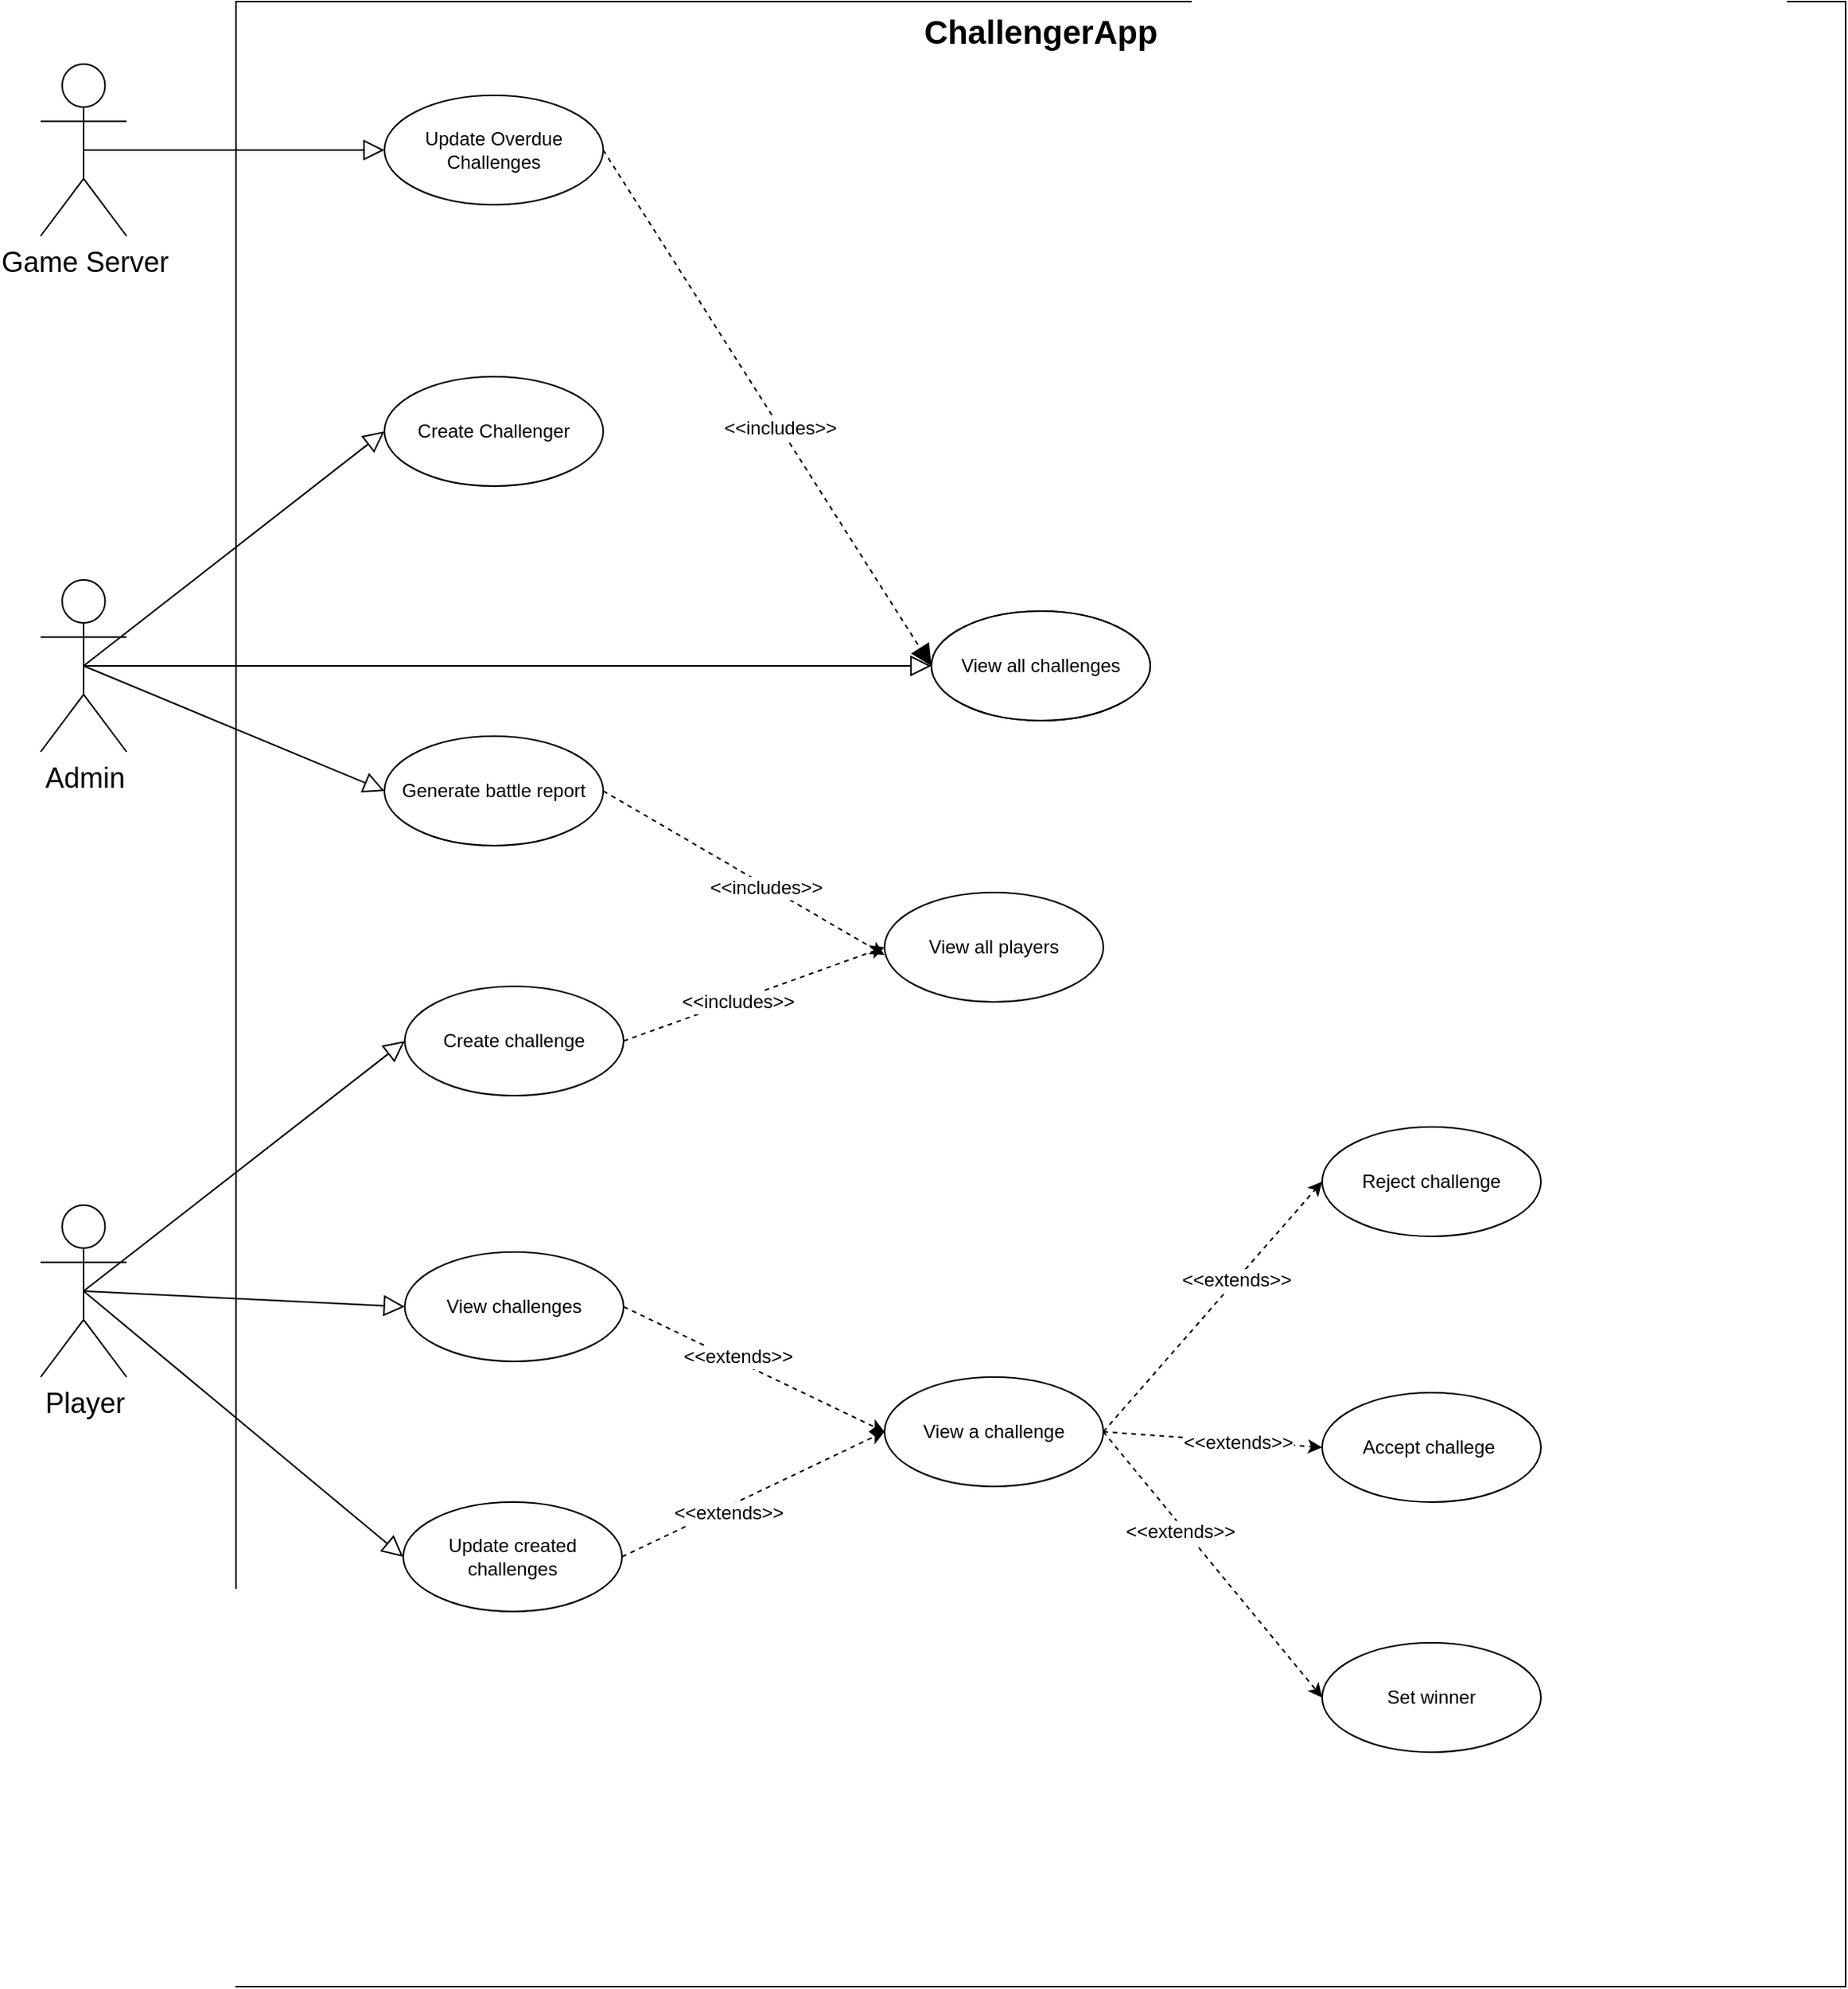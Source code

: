 <mxfile version="24.0.7" type="google" pages="3">
  <diagram id="lL17tLcCez5W99Y2AxBl" name="Page-1">
    <mxGraphModel dx="1434" dy="1915" grid="1" gridSize="10" guides="1" tooltips="1" connect="1" arrows="1" fold="1" page="1" pageScale="1" pageWidth="827" pageHeight="1169" math="0" shadow="0">
      <root>
        <mxCell id="0" />
        <mxCell id="1" parent="0" />
        <mxCell id="8JW36AwsU5meRq8_Z_yM-9" value="&lt;font style=&quot;font-size: 21px&quot;&gt;ChallengerApp&lt;br&gt;&lt;br&gt;&lt;/font&gt;" style="shape=rect;html=1;verticalAlign=top;fontStyle=1;whiteSpace=wrap;align=center;" parent="1" vertex="1">
          <mxGeometry x="235" y="-200" width="1030" height="1270" as="geometry" />
        </mxCell>
        <mxCell id="8JW36AwsU5meRq8_Z_yM-17" style="rounded=0;orthogonalLoop=1;jettySize=auto;html=1;exitX=0.5;exitY=0.5;exitDx=0;exitDy=0;exitPerimeter=0;entryX=0;entryY=0.5;entryDx=0;entryDy=0;endArrow=block;endFill=0;endSize=11;" parent="1" source="8JW36AwsU5meRq8_Z_yM-1" target="8JW36AwsU5meRq8_Z_yM-10" edge="1">
          <mxGeometry relative="1" as="geometry" />
        </mxCell>
        <mxCell id="8JW36AwsU5meRq8_Z_yM-18" style="rounded=0;orthogonalLoop=1;jettySize=auto;html=1;exitX=0.5;exitY=0.5;exitDx=0;exitDy=0;exitPerimeter=0;entryX=0;entryY=0.5;entryDx=0;entryDy=0;endArrow=block;endFill=0;endSize=11;" parent="1" source="8JW36AwsU5meRq8_Z_yM-1" target="8JW36AwsU5meRq8_Z_yM-11" edge="1">
          <mxGeometry relative="1" as="geometry" />
        </mxCell>
        <mxCell id="8JW36AwsU5meRq8_Z_yM-19" style="rounded=0;orthogonalLoop=1;jettySize=auto;html=1;exitX=0.5;exitY=0.5;exitDx=0;exitDy=0;exitPerimeter=0;entryX=0;entryY=0.5;entryDx=0;entryDy=0;endArrow=block;endFill=0;endSize=11;" parent="1" source="8JW36AwsU5meRq8_Z_yM-1" target="8JW36AwsU5meRq8_Z_yM-12" edge="1">
          <mxGeometry relative="1" as="geometry" />
        </mxCell>
        <mxCell id="8JW36AwsU5meRq8_Z_yM-1" value="&lt;font style=&quot;font-size: 18px&quot;&gt;Admin&lt;/font&gt;" style="shape=umlActor;verticalLabelPosition=bottom;labelBackgroundColor=#ffffff;verticalAlign=top;html=1;outlineConnect=0;" parent="1" vertex="1">
          <mxGeometry x="110" y="170" width="55" height="110" as="geometry" />
        </mxCell>
        <mxCell id="8JW36AwsU5meRq8_Z_yM-33" style="rounded=0;orthogonalLoop=1;jettySize=auto;html=1;exitX=0.5;exitY=0.5;exitDx=0;exitDy=0;exitPerimeter=0;entryX=0;entryY=0.5;entryDx=0;entryDy=0;endArrow=block;endFill=0;endSize=11;" parent="1" source="8JW36AwsU5meRq8_Z_yM-7" target="8JW36AwsU5meRq8_Z_yM-13" edge="1">
          <mxGeometry relative="1" as="geometry" />
        </mxCell>
        <mxCell id="8JW36AwsU5meRq8_Z_yM-36" style="rounded=0;orthogonalLoop=1;jettySize=auto;html=1;exitX=0.5;exitY=0.5;exitDx=0;exitDy=0;exitPerimeter=0;entryX=0;entryY=0.5;entryDx=0;entryDy=0;endArrow=block;endFill=0;endSize=11;" parent="1" source="8JW36AwsU5meRq8_Z_yM-7" target="8JW36AwsU5meRq8_Z_yM-34" edge="1">
          <mxGeometry relative="1" as="geometry" />
        </mxCell>
        <mxCell id="8JW36AwsU5meRq8_Z_yM-44" style="rounded=0;orthogonalLoop=1;jettySize=auto;html=1;exitX=0.5;exitY=0.5;exitDx=0;exitDy=0;exitPerimeter=0;entryX=0;entryY=0.5;entryDx=0;entryDy=0;endArrow=block;endFill=0;endSize=11;" parent="1" source="8JW36AwsU5meRq8_Z_yM-7" target="8JW36AwsU5meRq8_Z_yM-43" edge="1">
          <mxGeometry relative="1" as="geometry" />
        </mxCell>
        <mxCell id="8JW36AwsU5meRq8_Z_yM-7" value="&lt;span style=&quot;font-size: 18px&quot;&gt;Player&lt;/span&gt;" style="shape=umlActor;verticalLabelPosition=bottom;labelBackgroundColor=#ffffff;verticalAlign=top;html=1;outlineConnect=0;" parent="1" vertex="1">
          <mxGeometry x="110" y="570" width="55" height="110" as="geometry" />
        </mxCell>
        <mxCell id="8JW36AwsU5meRq8_Z_yM-10" value="Create Challenger" style="ellipse;whiteSpace=wrap;html=1;" parent="1" vertex="1">
          <mxGeometry x="330" y="40" width="140" height="70" as="geometry" />
        </mxCell>
        <mxCell id="8JW36AwsU5meRq8_Z_yM-47" style="rounded=0;orthogonalLoop=1;jettySize=auto;html=1;exitX=1;exitY=0.5;exitDx=0;exitDy=0;dashed=1;" parent="1" source="8JW36AwsU5meRq8_Z_yM-11" edge="1">
          <mxGeometry relative="1" as="geometry">
            <mxPoint x="650" y="410" as="targetPoint" />
          </mxGeometry>
        </mxCell>
        <mxCell id="8JW36AwsU5meRq8_Z_yM-51" value="&amp;lt;&amp;lt;includes&amp;gt;&amp;gt;" style="text;html=1;align=center;verticalAlign=middle;resizable=0;points=[];labelBackgroundColor=#ffffff;" parent="8JW36AwsU5meRq8_Z_yM-47" vertex="1" connectable="0">
          <mxGeometry x="0.16" y="-1" relative="1" as="geometry">
            <mxPoint as="offset" />
          </mxGeometry>
        </mxCell>
        <mxCell id="8JW36AwsU5meRq8_Z_yM-11" value="Generate battle report" style="ellipse;whiteSpace=wrap;html=1;" parent="1" vertex="1">
          <mxGeometry x="330" y="270" width="140" height="70" as="geometry" />
        </mxCell>
        <mxCell id="8JW36AwsU5meRq8_Z_yM-12" value="View all challenges" style="ellipse;whiteSpace=wrap;html=1;" parent="1" vertex="1">
          <mxGeometry x="680" y="190" width="140" height="70" as="geometry" />
        </mxCell>
        <mxCell id="8JW36AwsU5meRq8_Z_yM-24" style="rounded=0;orthogonalLoop=1;jettySize=auto;html=1;exitX=1;exitY=0.5;exitDx=0;exitDy=0;entryX=0;entryY=0.5;entryDx=0;entryDy=0;dashed=1;" parent="1" source="8JW36AwsU5meRq8_Z_yM-13" target="8JW36AwsU5meRq8_Z_yM-14" edge="1">
          <mxGeometry relative="1" as="geometry" />
        </mxCell>
        <mxCell id="8JW36AwsU5meRq8_Z_yM-53" value="&amp;lt;&amp;lt;extends&amp;gt;&amp;gt;" style="text;html=1;align=center;verticalAlign=middle;resizable=0;points=[];labelBackgroundColor=#ffffff;" parent="8JW36AwsU5meRq8_Z_yM-24" vertex="1" connectable="0">
          <mxGeometry x="-0.145" y="3" relative="1" as="geometry">
            <mxPoint as="offset" />
          </mxGeometry>
        </mxCell>
        <mxCell id="8JW36AwsU5meRq8_Z_yM-13" value="View challenges" style="ellipse;whiteSpace=wrap;html=1;" parent="1" vertex="1">
          <mxGeometry x="343" y="600" width="140" height="70" as="geometry" />
        </mxCell>
        <mxCell id="8JW36AwsU5meRq8_Z_yM-26" style="rounded=0;orthogonalLoop=1;jettySize=auto;html=1;exitX=1;exitY=0.5;exitDx=0;exitDy=0;entryX=0;entryY=0.5;entryDx=0;entryDy=0;dashed=1;" parent="1" source="8JW36AwsU5meRq8_Z_yM-14" target="8JW36AwsU5meRq8_Z_yM-16" edge="1">
          <mxGeometry relative="1" as="geometry" />
        </mxCell>
        <mxCell id="8JW36AwsU5meRq8_Z_yM-55" value="&amp;lt;&amp;lt;extends&amp;gt;&amp;gt;" style="text;html=1;align=center;verticalAlign=middle;resizable=0;points=[];labelBackgroundColor=#ffffff;" parent="8JW36AwsU5meRq8_Z_yM-26" vertex="1" connectable="0">
          <mxGeometry x="0.214" relative="1" as="geometry">
            <mxPoint as="offset" />
          </mxGeometry>
        </mxCell>
        <mxCell id="8JW36AwsU5meRq8_Z_yM-27" style="rounded=0;orthogonalLoop=1;jettySize=auto;html=1;exitX=1;exitY=0.5;exitDx=0;exitDy=0;entryX=0;entryY=0.5;entryDx=0;entryDy=0;dashed=1;" parent="1" source="8JW36AwsU5meRq8_Z_yM-14" target="8JW36AwsU5meRq8_Z_yM-15" edge="1">
          <mxGeometry relative="1" as="geometry" />
        </mxCell>
        <mxCell id="8JW36AwsU5meRq8_Z_yM-56" value="&amp;lt;&amp;lt;extends&amp;gt;&amp;gt;" style="text;html=1;align=center;verticalAlign=middle;resizable=0;points=[];labelBackgroundColor=#ffffff;" parent="8JW36AwsU5meRq8_Z_yM-27" vertex="1" connectable="0">
          <mxGeometry x="0.235" y="-1" relative="1" as="geometry">
            <mxPoint as="offset" />
          </mxGeometry>
        </mxCell>
        <mxCell id="8JW36AwsU5meRq8_Z_yM-38" style="rounded=0;orthogonalLoop=1;jettySize=auto;html=1;exitX=1;exitY=0.5;exitDx=0;exitDy=0;entryX=0;entryY=0.5;entryDx=0;entryDy=0;dashed=1;" parent="1" source="8JW36AwsU5meRq8_Z_yM-14" target="8JW36AwsU5meRq8_Z_yM-37" edge="1">
          <mxGeometry relative="1" as="geometry" />
        </mxCell>
        <mxCell id="8JW36AwsU5meRq8_Z_yM-57" value="&amp;lt;&amp;lt;extends&amp;gt;&amp;gt;" style="text;html=1;align=center;verticalAlign=middle;resizable=0;points=[];labelBackgroundColor=#ffffff;" parent="8JW36AwsU5meRq8_Z_yM-38" vertex="1" connectable="0">
          <mxGeometry x="-0.267" y="-3" relative="1" as="geometry">
            <mxPoint as="offset" />
          </mxGeometry>
        </mxCell>
        <mxCell id="8JW36AwsU5meRq8_Z_yM-14" value="View a challenge" style="ellipse;whiteSpace=wrap;html=1;" parent="1" vertex="1">
          <mxGeometry x="650" y="680" width="140" height="70" as="geometry" />
        </mxCell>
        <mxCell id="8JW36AwsU5meRq8_Z_yM-15" value="Accept challege&amp;nbsp;" style="ellipse;whiteSpace=wrap;html=1;" parent="1" vertex="1">
          <mxGeometry x="930" y="690" width="140" height="70" as="geometry" />
        </mxCell>
        <mxCell id="8JW36AwsU5meRq8_Z_yM-16" value="Reject challenge" style="ellipse;whiteSpace=wrap;html=1;" parent="1" vertex="1">
          <mxGeometry x="930" y="520" width="140" height="70" as="geometry" />
        </mxCell>
        <mxCell id="8JW36AwsU5meRq8_Z_yM-35" style="rounded=0;orthogonalLoop=1;jettySize=auto;html=1;entryX=0;entryY=0.5;entryDx=0;entryDy=0;exitX=1;exitY=0.5;exitDx=0;exitDy=0;dashed=1;" parent="1" source="8JW36AwsU5meRq8_Z_yM-34" target="8JW36AwsU5meRq8_Z_yM-14" edge="1">
          <mxGeometry relative="1" as="geometry" />
        </mxCell>
        <mxCell id="8JW36AwsU5meRq8_Z_yM-54" value="&amp;lt;&amp;lt;extends&amp;gt;&amp;gt;" style="text;html=1;align=center;verticalAlign=middle;resizable=0;points=[];labelBackgroundColor=#ffffff;" parent="8JW36AwsU5meRq8_Z_yM-35" vertex="1" connectable="0">
          <mxGeometry x="-0.213" y="-4" relative="1" as="geometry">
            <mxPoint as="offset" />
          </mxGeometry>
        </mxCell>
        <mxCell id="8JW36AwsU5meRq8_Z_yM-34" value="Update created challenges" style="ellipse;whiteSpace=wrap;html=1;" parent="1" vertex="1">
          <mxGeometry x="342" y="760" width="140" height="70" as="geometry" />
        </mxCell>
        <mxCell id="8JW36AwsU5meRq8_Z_yM-37" value="Set winner" style="ellipse;whiteSpace=wrap;html=1;" parent="1" vertex="1">
          <mxGeometry x="930" y="850" width="140" height="70" as="geometry" />
        </mxCell>
        <mxCell id="8JW36AwsU5meRq8_Z_yM-42" style="edgeStyle=orthogonalEdgeStyle;rounded=0;orthogonalLoop=1;jettySize=auto;html=1;exitX=1;exitY=0.5;exitDx=0;exitDy=0;entryX=0;entryY=0.5;entryDx=0;entryDy=0;" parent="1" edge="1">
          <mxGeometry relative="1" as="geometry">
            <mxPoint x="600" y="825" as="targetPoint" />
          </mxGeometry>
        </mxCell>
        <mxCell id="8JW36AwsU5meRq8_Z_yM-46" style="rounded=0;orthogonalLoop=1;jettySize=auto;html=1;exitX=1;exitY=0.5;exitDx=0;exitDy=0;entryX=0;entryY=0.5;entryDx=0;entryDy=0;dashed=1;" parent="1" source="8JW36AwsU5meRq8_Z_yM-43" target="8JW36AwsU5meRq8_Z_yM-45" edge="1">
          <mxGeometry relative="1" as="geometry" />
        </mxCell>
        <mxCell id="8JW36AwsU5meRq8_Z_yM-52" value="&amp;lt;&amp;lt;includes&amp;gt;&amp;gt;" style="text;html=1;align=center;verticalAlign=middle;resizable=0;points=[];labelBackgroundColor=#ffffff;" parent="8JW36AwsU5meRq8_Z_yM-46" vertex="1" connectable="0">
          <mxGeometry x="-0.136" y="-1" relative="1" as="geometry">
            <mxPoint as="offset" />
          </mxGeometry>
        </mxCell>
        <mxCell id="8JW36AwsU5meRq8_Z_yM-43" value="Create challenge" style="ellipse;whiteSpace=wrap;html=1;" parent="1" vertex="1">
          <mxGeometry x="343" y="430" width="140" height="70" as="geometry" />
        </mxCell>
        <mxCell id="8JW36AwsU5meRq8_Z_yM-45" value="View all players" style="ellipse;whiteSpace=wrap;html=1;" parent="1" vertex="1">
          <mxGeometry x="650" y="370" width="140" height="70" as="geometry" />
        </mxCell>
        <mxCell id="8JW36AwsU5meRq8_Z_yM-48" value="View all challenges" style="ellipse;whiteSpace=wrap;html=1;" parent="1" vertex="1">
          <mxGeometry x="680" y="190" width="140" height="70" as="geometry" />
        </mxCell>
        <mxCell id="8JW36AwsU5meRq8_Z_yM-60" style="edgeStyle=none;rounded=0;orthogonalLoop=1;jettySize=auto;html=1;exitX=0.5;exitY=0.5;exitDx=0;exitDy=0;exitPerimeter=0;endArrow=block;endFill=0;endSize=11;" parent="1" edge="1">
          <mxGeometry relative="1" as="geometry">
            <mxPoint x="137.5" y="1095" as="sourcePoint" />
          </mxGeometry>
        </mxCell>
        <mxCell id="8JW36AwsU5meRq8_Z_yM-63" style="edgeStyle=none;rounded=0;orthogonalLoop=1;jettySize=auto;html=1;exitX=0.5;exitY=0.5;exitDx=0;exitDy=0;exitPerimeter=0;entryX=0;entryY=0.5;entryDx=0;entryDy=0;endArrow=block;endFill=0;endSize=11;" parent="1" source="8JW36AwsU5meRq8_Z_yM-61" target="8JW36AwsU5meRq8_Z_yM-62" edge="1">
          <mxGeometry relative="1" as="geometry" />
        </mxCell>
        <mxCell id="8JW36AwsU5meRq8_Z_yM-61" value="&lt;span style=&quot;font-size: 18px&quot;&gt;Game Server&lt;/span&gt;" style="shape=umlActor;verticalLabelPosition=bottom;labelBackgroundColor=#ffffff;verticalAlign=top;html=1;outlineConnect=0;" parent="1" vertex="1">
          <mxGeometry x="110" y="-160.0" width="55" height="110" as="geometry" />
        </mxCell>
        <mxCell id="8JW36AwsU5meRq8_Z_yM-64" style="edgeStyle=none;rounded=0;orthogonalLoop=1;jettySize=auto;html=1;exitX=1;exitY=0.5;exitDx=0;exitDy=0;entryX=0;entryY=0.5;entryDx=0;entryDy=0;endArrow=block;endFill=1;endSize=11;dashed=1;" parent="1" source="8JW36AwsU5meRq8_Z_yM-62" target="8JW36AwsU5meRq8_Z_yM-48" edge="1">
          <mxGeometry relative="1" as="geometry" />
        </mxCell>
        <mxCell id="8JW36AwsU5meRq8_Z_yM-65" value="&amp;lt;&amp;lt;includes&amp;gt;&amp;gt;" style="text;html=1;align=center;verticalAlign=middle;resizable=0;points=[];labelBackgroundColor=#ffffff;" parent="8JW36AwsU5meRq8_Z_yM-64" vertex="1" connectable="0">
          <mxGeometry x="0.08" relative="1" as="geometry">
            <mxPoint x="-1" as="offset" />
          </mxGeometry>
        </mxCell>
        <mxCell id="8JW36AwsU5meRq8_Z_yM-62" value="Update Overdue Challenges" style="ellipse;whiteSpace=wrap;html=1;" parent="1" vertex="1">
          <mxGeometry x="330" y="-140.0" width="140" height="70" as="geometry" />
        </mxCell>
      </root>
    </mxGraphModel>
  </diagram>
  <diagram id="qOMEZ6eTogU1Th_ojwtM" name="Page-2">
    <mxGraphModel dx="1434" dy="746" grid="1" gridSize="10" guides="1" tooltips="1" connect="1" arrows="1" fold="1" page="1" pageScale="1" pageWidth="827" pageHeight="1169" math="0" shadow="0">
      <root>
        <mxCell id="oszdfVDcx1CZLWAl1SMc-0" />
        <mxCell id="oszdfVDcx1CZLWAl1SMc-1" parent="oszdfVDcx1CZLWAl1SMc-0" />
        <mxCell id="L2BUMgS76bshd1yazvaV-0" value="" style="shape=umlLifeline;participant=umlActor;perimeter=lifelinePerimeter;whiteSpace=wrap;html=1;container=1;collapsible=0;recursiveResize=0;verticalAlign=top;spacingTop=36;labelBackgroundColor=#ffffff;outlineConnect=0;" parent="oszdfVDcx1CZLWAl1SMc-1" vertex="1">
          <mxGeometry x="70" y="40" width="40" height="650" as="geometry" />
        </mxCell>
        <mxCell id="Qt8VC4GD_28Ln8ONVfSS-18" value="" style="html=1;points=[];perimeter=orthogonalPerimeter;" parent="L2BUMgS76bshd1yazvaV-0" vertex="1">
          <mxGeometry x="15" y="70" width="10" height="490" as="geometry" />
        </mxCell>
        <mxCell id="L2BUMgS76bshd1yazvaV-1" value="UserModule" style="shape=umlLifeline;perimeter=lifelinePerimeter;whiteSpace=wrap;html=1;container=1;collapsible=0;recursiveResize=0;outlineConnect=0;" parent="oszdfVDcx1CZLWAl1SMc-1" vertex="1">
          <mxGeometry x="240" y="40" width="100" height="650" as="geometry" />
        </mxCell>
        <mxCell id="Qt8VC4GD_28Ln8ONVfSS-19" value="" style="html=1;points=[];perimeter=orthogonalPerimeter;" parent="L2BUMgS76bshd1yazvaV-1" vertex="1">
          <mxGeometry x="45" y="70" width="10" height="160" as="geometry" />
        </mxCell>
        <mxCell id="Qt8VC4GD_28Ln8ONVfSS-0" value="ChallengeModule" style="shape=umlLifeline;perimeter=lifelinePerimeter;whiteSpace=wrap;html=1;container=1;collapsible=0;recursiveResize=0;outlineConnect=0;" parent="oszdfVDcx1CZLWAl1SMc-1" vertex="1">
          <mxGeometry x="470" y="40" width="100" height="650" as="geometry" />
        </mxCell>
        <mxCell id="Qt8VC4GD_28Ln8ONVfSS-20" value="" style="html=1;points=[];perimeter=orthogonalPerimeter;" parent="Qt8VC4GD_28Ln8ONVfSS-0" vertex="1">
          <mxGeometry x="45" y="285" width="10" height="275" as="geometry" />
        </mxCell>
        <mxCell id="Qt8VC4GD_28Ln8ONVfSS-1" value="" style="endArrow=block;endFill=1;endSize=6;html=1;" parent="oszdfVDcx1CZLWAl1SMc-1" target="L2BUMgS76bshd1yazvaV-1" edge="1">
          <mxGeometry width="100" relative="1" as="geometry">
            <mxPoint x="90" y="110" as="sourcePoint" />
            <mxPoint x="190" y="110" as="targetPoint" />
          </mxGeometry>
        </mxCell>
        <mxCell id="Qt8VC4GD_28Ln8ONVfSS-4" value="Login" style="text;html=1;align=center;verticalAlign=middle;resizable=0;points=[];autosize=1;" parent="oszdfVDcx1CZLWAl1SMc-1" vertex="1">
          <mxGeometry x="170" y="90" width="40" height="20" as="geometry" />
        </mxCell>
        <mxCell id="Qt8VC4GD_28Ln8ONVfSS-5" value="DataAccess" style="shape=umlLifeline;perimeter=lifelinePerimeter;whiteSpace=wrap;html=1;container=1;collapsible=0;recursiveResize=0;outlineConnect=0;" parent="oszdfVDcx1CZLWAl1SMc-1" vertex="1">
          <mxGeometry x="700" y="40" width="100" height="650" as="geometry" />
        </mxCell>
        <mxCell id="Qt8VC4GD_28Ln8ONVfSS-21" value="" style="html=1;points=[];perimeter=orthogonalPerimeter;" parent="Qt8VC4GD_28Ln8ONVfSS-5" vertex="1">
          <mxGeometry x="45" y="100" width="10" height="280" as="geometry" />
        </mxCell>
        <mxCell id="Qt8VC4GD_28Ln8ONVfSS-6" value="" style="endArrow=block;endFill=1;endSize=6;html=1;" parent="oszdfVDcx1CZLWAl1SMc-1" target="Qt8VC4GD_28Ln8ONVfSS-5" edge="1">
          <mxGeometry width="100" relative="1" as="geometry">
            <mxPoint x="290" y="140" as="sourcePoint" />
            <mxPoint x="489.5" y="140" as="targetPoint" />
          </mxGeometry>
        </mxCell>
        <mxCell id="Qt8VC4GD_28Ln8ONVfSS-7" value="Validate Credentials" style="text;html=1;align=center;verticalAlign=middle;resizable=0;points=[];autosize=1;" parent="oszdfVDcx1CZLWAl1SMc-1" vertex="1">
          <mxGeometry x="370" y="120" width="120" height="20" as="geometry" />
        </mxCell>
        <mxCell id="Qt8VC4GD_28Ln8ONVfSS-8" value="User is valid" style="html=1;verticalAlign=bottom;endArrow=open;dashed=1;endSize=8;" parent="oszdfVDcx1CZLWAl1SMc-1" target="L2BUMgS76bshd1yazvaV-1" edge="1">
          <mxGeometry relative="1" as="geometry">
            <mxPoint x="750" y="210" as="sourcePoint" />
            <mxPoint x="670" y="210" as="targetPoint" />
          </mxGeometry>
        </mxCell>
        <mxCell id="Qt8VC4GD_28Ln8ONVfSS-10" value="Display Dashboard" style="html=1;verticalAlign=bottom;endArrow=block;" parent="oszdfVDcx1CZLWAl1SMc-1" source="L2BUMgS76bshd1yazvaV-1" target="L2BUMgS76bshd1yazvaV-0" edge="1">
          <mxGeometry width="80" relative="1" as="geometry">
            <mxPoint x="200" y="240" as="sourcePoint" />
            <mxPoint x="280" y="240" as="targetPoint" />
            <Array as="points">
              <mxPoint x="190" y="270" />
            </Array>
          </mxGeometry>
        </mxCell>
        <mxCell id="Qt8VC4GD_28Ln8ONVfSS-13" value="View My Challenges" style="html=1;verticalAlign=bottom;endArrow=block;" parent="oszdfVDcx1CZLWAl1SMc-1" target="Qt8VC4GD_28Ln8ONVfSS-0" edge="1">
          <mxGeometry width="80" relative="1" as="geometry">
            <mxPoint x="290" y="320" as="sourcePoint" />
            <mxPoint x="90" y="320" as="targetPoint" />
            <Array as="points">
              <mxPoint x="90" y="320" />
            </Array>
          </mxGeometry>
        </mxCell>
        <mxCell id="Qt8VC4GD_28Ln8ONVfSS-14" value="Get all challenges" style="html=1;verticalAlign=bottom;endArrow=block;" parent="oszdfVDcx1CZLWAl1SMc-1" target="Qt8VC4GD_28Ln8ONVfSS-5" edge="1">
          <mxGeometry width="80" relative="1" as="geometry">
            <mxPoint x="520" y="360" as="sourcePoint" />
            <mxPoint x="600" y="360" as="targetPoint" />
          </mxGeometry>
        </mxCell>
        <mxCell id="Qt8VC4GD_28Ln8ONVfSS-15" value="List of challenges" style="html=1;verticalAlign=bottom;endArrow=open;dashed=1;endSize=8;" parent="oszdfVDcx1CZLWAl1SMc-1" target="Qt8VC4GD_28Ln8ONVfSS-0" edge="1">
          <mxGeometry relative="1" as="geometry">
            <mxPoint x="750" y="420" as="sourcePoint" />
            <mxPoint x="670" y="420" as="targetPoint" />
          </mxGeometry>
        </mxCell>
        <mxCell id="Qt8VC4GD_28Ln8ONVfSS-16" value="Get challenges for current user" style="html=1;verticalAlign=bottom;endArrow=block;" parent="oszdfVDcx1CZLWAl1SMc-1" target="Qt8VC4GD_28Ln8ONVfSS-0" edge="1">
          <mxGeometry width="80" relative="1" as="geometry">
            <mxPoint x="520" y="460.0" as="sourcePoint" />
            <mxPoint x="630" y="560" as="targetPoint" />
            <Array as="points">
              <mxPoint x="630" y="460" />
              <mxPoint x="630" y="550" />
              <mxPoint x="570" y="550" />
            </Array>
          </mxGeometry>
        </mxCell>
        <mxCell id="Qt8VC4GD_28Ln8ONVfSS-17" value="Return challenges" style="html=1;verticalAlign=bottom;endArrow=open;dashed=1;endSize=8;" parent="oszdfVDcx1CZLWAl1SMc-1" target="L2BUMgS76bshd1yazvaV-0" edge="1">
          <mxGeometry relative="1" as="geometry">
            <mxPoint x="520.5" y="600" as="sourcePoint" />
            <mxPoint x="290" y="600" as="targetPoint" />
          </mxGeometry>
        </mxCell>
      </root>
    </mxGraphModel>
  </diagram>
  <diagram id="w_zrMmSF8jwNMrvaw2-Y" name="Page-3">
    <mxGraphModel dx="2022" dy="622" grid="1" gridSize="10" guides="1" tooltips="1" connect="1" arrows="1" fold="1" page="1" pageScale="1" pageWidth="827" pageHeight="1169" math="0" shadow="0">
      <root>
        <mxCell id="XpS0LBoTRCWKRyQspaJa-0" />
        <mxCell id="XpS0LBoTRCWKRyQspaJa-1" parent="XpS0LBoTRCWKRyQspaJa-0" />
        <mxCell id="XpS0LBoTRCWKRyQspaJa-2" value="UserModel" style="swimlane;fontStyle=1;align=center;verticalAlign=top;childLayout=stackLayout;horizontal=1;startSize=26;horizontalStack=0;resizeParent=1;resizeParentMax=0;resizeLast=0;collapsible=1;marginBottom=0;" parent="XpS0LBoTRCWKRyQspaJa-1" vertex="1">
          <mxGeometry x="-490" y="826" width="290" height="86" as="geometry" />
        </mxCell>
        <mxCell id="XpS0LBoTRCWKRyQspaJa-3" value="+ username: string" style="text;strokeColor=none;fillColor=none;align=left;verticalAlign=top;spacingLeft=4;spacingRight=4;overflow=hidden;rotatable=0;points=[[0,0.5],[1,0.5]];portConstraint=eastwest;" parent="XpS0LBoTRCWKRyQspaJa-2" vertex="1">
          <mxGeometry y="26" width="290" height="26" as="geometry" />
        </mxCell>
        <mxCell id="XpS0LBoTRCWKRyQspaJa-6" value="+ password: string" style="text;strokeColor=none;fillColor=none;align=left;verticalAlign=top;spacingLeft=4;spacingRight=4;overflow=hidden;rotatable=0;points=[[0,0.5],[1,0.5]];portConstraint=eastwest;" parent="XpS0LBoTRCWKRyQspaJa-2" vertex="1">
          <mxGeometry y="52" width="290" height="26" as="geometry" />
        </mxCell>
        <mxCell id="XpS0LBoTRCWKRyQspaJa-4" value="" style="line;strokeWidth=1;fillColor=none;align=left;verticalAlign=middle;spacingTop=-1;spacingLeft=3;spacingRight=3;rotatable=0;labelPosition=right;points=[];portConstraint=eastwest;" parent="XpS0LBoTRCWKRyQspaJa-2" vertex="1">
          <mxGeometry y="78" width="290" height="8" as="geometry" />
        </mxCell>
        <mxCell id="XpS0LBoTRCWKRyQspaJa-7" value="UserService" style="swimlane;fontStyle=1;align=center;verticalAlign=top;childLayout=stackLayout;horizontal=1;startSize=26;horizontalStack=0;resizeParent=1;resizeParentMax=0;resizeLast=0;collapsible=1;marginBottom=0;" parent="XpS0LBoTRCWKRyQspaJa-1" vertex="1">
          <mxGeometry x="-40" y="620" width="290" height="86" as="geometry" />
        </mxCell>
        <mxCell id="XpS0LBoTRCWKRyQspaJa-12" value="+ data_access: DataAccess" style="text;strokeColor=none;fillColor=none;align=left;verticalAlign=top;spacingLeft=4;spacingRight=4;overflow=hidden;rotatable=0;points=[[0,0.5],[1,0.5]];portConstraint=eastwest;" parent="XpS0LBoTRCWKRyQspaJa-7" vertex="1">
          <mxGeometry y="26" width="290" height="26" as="geometry" />
        </mxCell>
        <mxCell id="XpS0LBoTRCWKRyQspaJa-10" value="" style="line;strokeWidth=1;fillColor=none;align=left;verticalAlign=middle;spacingTop=-1;spacingLeft=3;spacingRight=3;rotatable=0;labelPosition=right;points=[];portConstraint=eastwest;" parent="XpS0LBoTRCWKRyQspaJa-7" vertex="1">
          <mxGeometry y="52" width="290" height="8" as="geometry" />
        </mxCell>
        <mxCell id="XpS0LBoTRCWKRyQspaJa-11" value="+ login(user: UserModel): boolean" style="text;strokeColor=none;fillColor=none;align=left;verticalAlign=top;spacingLeft=4;spacingRight=4;overflow=hidden;rotatable=0;points=[[0,0.5],[1,0.5]];portConstraint=eastwest;" parent="XpS0LBoTRCWKRyQspaJa-7" vertex="1">
          <mxGeometry y="60" width="290" height="26" as="geometry" />
        </mxCell>
        <mxCell id="XpS0LBoTRCWKRyQspaJa-13" value="UserController" style="swimlane;fontStyle=1;align=center;verticalAlign=top;childLayout=stackLayout;horizontal=1;startSize=26;horizontalStack=0;resizeParent=1;resizeParentMax=0;resizeLast=0;collapsible=1;marginBottom=0;" parent="XpS0LBoTRCWKRyQspaJa-1" vertex="1">
          <mxGeometry x="-40" y="800" width="290" height="112" as="geometry" />
        </mxCell>
        <mxCell id="XpS0LBoTRCWKRyQspaJa-14" value="+ current_user: UserModel" style="text;strokeColor=none;fillColor=none;align=left;verticalAlign=top;spacingLeft=4;spacingRight=4;overflow=hidden;rotatable=0;points=[[0,0.5],[1,0.5]];portConstraint=eastwest;" parent="XpS0LBoTRCWKRyQspaJa-13" vertex="1">
          <mxGeometry y="26" width="290" height="26" as="geometry" />
        </mxCell>
        <mxCell id="XpS0LBoTRCWKRyQspaJa-16" value="+ user_service: UserService" style="text;strokeColor=none;fillColor=none;align=left;verticalAlign=top;spacingLeft=4;spacingRight=4;overflow=hidden;rotatable=0;points=[[0,0.5],[1,0.5]];portConstraint=eastwest;" parent="XpS0LBoTRCWKRyQspaJa-13" vertex="1">
          <mxGeometry y="52" width="290" height="26" as="geometry" />
        </mxCell>
        <mxCell id="XpS0LBoTRCWKRyQspaJa-17" value="" style="line;strokeWidth=1;fillColor=none;align=left;verticalAlign=middle;spacingTop=-1;spacingLeft=3;spacingRight=3;rotatable=0;labelPosition=right;points=[];portConstraint=eastwest;" parent="XpS0LBoTRCWKRyQspaJa-13" vertex="1">
          <mxGeometry y="78" width="290" height="8" as="geometry" />
        </mxCell>
        <mxCell id="XpS0LBoTRCWKRyQspaJa-18" value="+ login(user: UserModel): boolean" style="text;strokeColor=none;fillColor=none;align=left;verticalAlign=top;spacingLeft=4;spacingRight=4;overflow=hidden;rotatable=0;points=[[0,0.5],[1,0.5]];portConstraint=eastwest;" parent="XpS0LBoTRCWKRyQspaJa-13" vertex="1">
          <mxGeometry y="86" width="290" height="26" as="geometry" />
        </mxCell>
        <mxCell id="XpS0LBoTRCWKRyQspaJa-19" value="UserView" style="swimlane;fontStyle=1;align=center;verticalAlign=top;childLayout=stackLayout;horizontal=1;startSize=26;horizontalStack=0;resizeParent=1;resizeParentMax=0;resizeLast=0;collapsible=1;marginBottom=0;" parent="XpS0LBoTRCWKRyQspaJa-1" vertex="1">
          <mxGeometry x="-40" y="1000" width="290" height="112" as="geometry" />
        </mxCell>
        <mxCell id="XpS0LBoTRCWKRyQspaJa-20" value="+ user_controller: UserController" style="text;strokeColor=none;fillColor=none;align=left;verticalAlign=top;spacingLeft=4;spacingRight=4;overflow=hidden;rotatable=0;points=[[0,0.5],[1,0.5]];portConstraint=eastwest;" parent="XpS0LBoTRCWKRyQspaJa-19" vertex="1">
          <mxGeometry y="26" width="290" height="26" as="geometry" />
        </mxCell>
        <mxCell id="XpS0LBoTRCWKRyQspaJa-22" value="" style="line;strokeWidth=1;fillColor=none;align=left;verticalAlign=middle;spacingTop=-1;spacingLeft=3;spacingRight=3;rotatable=0;labelPosition=right;points=[];portConstraint=eastwest;" parent="XpS0LBoTRCWKRyQspaJa-19" vertex="1">
          <mxGeometry y="52" width="290" height="8" as="geometry" />
        </mxCell>
        <mxCell id="XpS0LBoTRCWKRyQspaJa-50" value="- create_user(user: UserModel): None" style="text;strokeColor=none;fillColor=none;align=left;verticalAlign=top;spacingLeft=4;spacingRight=4;overflow=hidden;rotatable=0;points=[[0,0.5],[1,0.5]];portConstraint=eastwest;" parent="XpS0LBoTRCWKRyQspaJa-19" vertex="1">
          <mxGeometry y="60" width="290" height="26" as="geometry" />
        </mxCell>
        <mxCell id="XpS0LBoTRCWKRyQspaJa-23" value="- verify_login(): UserModel" style="text;strokeColor=none;fillColor=none;align=left;verticalAlign=top;spacingLeft=4;spacingRight=4;overflow=hidden;rotatable=0;points=[[0,0.5],[1,0.5]];portConstraint=eastwest;" parent="XpS0LBoTRCWKRyQspaJa-19" vertex="1">
          <mxGeometry y="86" width="290" height="26" as="geometry" />
        </mxCell>
        <mxCell id="XpS0LBoTRCWKRyQspaJa-25" value="ChallengeModel" style="swimlane;fontStyle=1;align=center;verticalAlign=top;childLayout=stackLayout;horizontal=1;startSize=26;horizontalStack=0;resizeParent=1;resizeParentMax=0;resizeLast=0;collapsible=1;marginBottom=0;" parent="XpS0LBoTRCWKRyQspaJa-1" vertex="1">
          <mxGeometry x="1250" y="826" width="290" height="372" as="geometry" />
        </mxCell>
        <mxCell id="XpS0LBoTRCWKRyQspaJa-26" value="+ challenger: string" style="text;strokeColor=none;fillColor=none;align=left;verticalAlign=top;spacingLeft=4;spacingRight=4;overflow=hidden;rotatable=0;points=[[0,0.5],[1,0.5]];portConstraint=eastwest;" parent="XpS0LBoTRCWKRyQspaJa-25" vertex="1">
          <mxGeometry y="26" width="290" height="26" as="geometry" />
        </mxCell>
        <mxCell id="XpS0LBoTRCWKRyQspaJa-27" value="+ name: string" style="text;strokeColor=none;fillColor=none;align=left;verticalAlign=top;spacingLeft=4;spacingRight=4;overflow=hidden;rotatable=0;points=[[0,0.5],[1,0.5]];portConstraint=eastwest;" parent="XpS0LBoTRCWKRyQspaJa-25" vertex="1">
          <mxGeometry y="52" width="290" height="26" as="geometry" />
        </mxCell>
        <mxCell id="XpS0LBoTRCWKRyQspaJa-30" value="+ rules: string" style="text;strokeColor=none;fillColor=none;align=left;verticalAlign=top;spacingLeft=4;spacingRight=4;overflow=hidden;rotatable=0;points=[[0,0.5],[1,0.5]];portConstraint=eastwest;" parent="XpS0LBoTRCWKRyQspaJa-25" vertex="1">
          <mxGeometry y="78" width="290" height="26" as="geometry" />
        </mxCell>
        <mxCell id="XpS0LBoTRCWKRyQspaJa-29" value="+ challenging: string" style="text;strokeColor=none;fillColor=none;align=left;verticalAlign=top;spacingLeft=4;spacingRight=4;overflow=hidden;rotatable=0;points=[[0,0.5],[1,0.5]];portConstraint=eastwest;" parent="XpS0LBoTRCWKRyQspaJa-25" vertex="1">
          <mxGeometry y="104" width="290" height="26" as="geometry" />
        </mxCell>
        <mxCell id="XpS0LBoTRCWKRyQspaJa-33" value="+ created_on: date" style="text;strokeColor=none;fillColor=none;align=left;verticalAlign=top;spacingLeft=4;spacingRight=4;overflow=hidden;rotatable=0;points=[[0,0.5],[1,0.5]];portConstraint=eastwest;" parent="XpS0LBoTRCWKRyQspaJa-25" vertex="1">
          <mxGeometry y="130" width="290" height="26" as="geometry" />
        </mxCell>
        <mxCell id="XpS0LBoTRCWKRyQspaJa-32" value="+ deadline: date" style="text;strokeColor=none;fillColor=none;align=left;verticalAlign=top;spacingLeft=4;spacingRight=4;overflow=hidden;rotatable=0;points=[[0,0.5],[1,0.5]];portConstraint=eastwest;" parent="XpS0LBoTRCWKRyQspaJa-25" vertex="1">
          <mxGeometry y="156" width="290" height="26" as="geometry" />
        </mxCell>
        <mxCell id="XpS0LBoTRCWKRyQspaJa-34" value="+ accepted: boolean" style="text;strokeColor=none;fillColor=none;align=left;verticalAlign=top;spacingLeft=4;spacingRight=4;overflow=hidden;rotatable=0;points=[[0,0.5],[1,0.5]];portConstraint=eastwest;" parent="XpS0LBoTRCWKRyQspaJa-25" vertex="1">
          <mxGeometry y="182" width="290" height="26" as="geometry" />
        </mxCell>
        <mxCell id="XpS0LBoTRCWKRyQspaJa-35" value="+ winner: string" style="text;strokeColor=none;fillColor=none;align=left;verticalAlign=top;spacingLeft=4;spacingRight=4;overflow=hidden;rotatable=0;points=[[0,0.5],[1,0.5]];portConstraint=eastwest;" parent="XpS0LBoTRCWKRyQspaJa-25" vertex="1">
          <mxGeometry y="208" width="290" height="26" as="geometry" />
        </mxCell>
        <mxCell id="XpS0LBoTRCWKRyQspaJa-28" value="" style="line;strokeWidth=1;fillColor=none;align=left;verticalAlign=middle;spacingTop=-1;spacingLeft=3;spacingRight=3;rotatable=0;labelPosition=right;points=[];portConstraint=eastwest;" parent="XpS0LBoTRCWKRyQspaJa-25" vertex="1">
          <mxGeometry y="234" width="290" height="8" as="geometry" />
        </mxCell>
        <mxCell id="XpS0LBoTRCWKRyQspaJa-31" value="+ update_overdue(): None" style="text;strokeColor=none;fillColor=none;align=left;verticalAlign=top;spacingLeft=4;spacingRight=4;overflow=hidden;rotatable=0;points=[[0,0.5],[1,0.5]];portConstraint=eastwest;" parent="XpS0LBoTRCWKRyQspaJa-25" vertex="1">
          <mxGeometry y="242" width="290" height="26" as="geometry" />
        </mxCell>
        <mxCell id="XpS0LBoTRCWKRyQspaJa-36" value="+ is_overdue(): boolean" style="text;strokeColor=none;fillColor=none;align=left;verticalAlign=top;spacingLeft=4;spacingRight=4;overflow=hidden;rotatable=0;points=[[0,0.5],[1,0.5]];portConstraint=eastwest;" parent="XpS0LBoTRCWKRyQspaJa-25" vertex="1">
          <mxGeometry y="268" width="290" height="26" as="geometry" />
        </mxCell>
        <mxCell id="XpS0LBoTRCWKRyQspaJa-37" value="+ accept_challenge(): None" style="text;strokeColor=none;fillColor=none;align=left;verticalAlign=top;spacingLeft=4;spacingRight=4;overflow=hidden;rotatable=0;points=[[0,0.5],[1,0.5]];portConstraint=eastwest;" parent="XpS0LBoTRCWKRyQspaJa-25" vertex="1">
          <mxGeometry y="294" width="290" height="26" as="geometry" />
        </mxCell>
        <mxCell id="XpS0LBoTRCWKRyQspaJa-39" value="+ reject_challenge(): None" style="text;strokeColor=none;fillColor=none;align=left;verticalAlign=top;spacingLeft=4;spacingRight=4;overflow=hidden;rotatable=0;points=[[0,0.5],[1,0.5]];portConstraint=eastwest;" parent="XpS0LBoTRCWKRyQspaJa-25" vertex="1">
          <mxGeometry y="320" width="290" height="26" as="geometry" />
        </mxCell>
        <mxCell id="XpS0LBoTRCWKRyQspaJa-38" value="+ set_winner(winner: string): None" style="text;strokeColor=none;fillColor=none;align=left;verticalAlign=top;spacingLeft=4;spacingRight=4;overflow=hidden;rotatable=0;points=[[0,0.5],[1,0.5]];portConstraint=eastwest;" parent="XpS0LBoTRCWKRyQspaJa-25" vertex="1">
          <mxGeometry y="346" width="290" height="26" as="geometry" />
        </mxCell>
        <mxCell id="XpS0LBoTRCWKRyQspaJa-40" value="ChallengeService" style="swimlane;fontStyle=1;align=center;verticalAlign=top;childLayout=stackLayout;horizontal=1;startSize=26;horizontalStack=0;resizeParent=1;resizeParentMax=0;resizeLast=0;collapsible=1;marginBottom=0;" parent="XpS0LBoTRCWKRyQspaJa-1" vertex="1">
          <mxGeometry x="520" y="620" width="410" height="216" as="geometry" />
        </mxCell>
        <mxCell id="XpS0LBoTRCWKRyQspaJa-41" value="+ challenges: list[ChallengeModel]" style="text;strokeColor=none;fillColor=none;align=left;verticalAlign=top;spacingLeft=4;spacingRight=4;overflow=hidden;rotatable=0;points=[[0,0.5],[1,0.5]];portConstraint=eastwest;" parent="XpS0LBoTRCWKRyQspaJa-40" vertex="1">
          <mxGeometry y="26" width="410" height="26" as="geometry" />
        </mxCell>
        <mxCell id="XpS0LBoTRCWKRyQspaJa-43" value="+ data_access: DataAccess" style="text;strokeColor=none;fillColor=none;align=left;verticalAlign=top;spacingLeft=4;spacingRight=4;overflow=hidden;rotatable=0;points=[[0,0.5],[1,0.5]];portConstraint=eastwest;" parent="XpS0LBoTRCWKRyQspaJa-40" vertex="1">
          <mxGeometry y="52" width="410" height="26" as="geometry" />
        </mxCell>
        <mxCell id="XpS0LBoTRCWKRyQspaJa-44" value="" style="line;strokeWidth=1;fillColor=none;align=left;verticalAlign=middle;spacingTop=-1;spacingLeft=3;spacingRight=3;rotatable=0;labelPosition=right;points=[];portConstraint=eastwest;" parent="XpS0LBoTRCWKRyQspaJa-40" vertex="1">
          <mxGeometry y="78" width="410" height="8" as="geometry" />
        </mxCell>
        <mxCell id="XpS0LBoTRCWKRyQspaJa-45" value="+ get_all_challenges(): List[ChallengeModel]" style="text;strokeColor=none;fillColor=none;align=left;verticalAlign=top;spacingLeft=4;spacingRight=4;overflow=hidden;rotatable=0;points=[[0,0.5],[1,0.5]];portConstraint=eastwest;" parent="XpS0LBoTRCWKRyQspaJa-40" vertex="1">
          <mxGeometry y="86" width="410" height="26" as="geometry" />
        </mxCell>
        <mxCell id="XpS0LBoTRCWKRyQspaJa-51" value="+ generate_challenge_report(): string" style="text;strokeColor=none;fillColor=none;align=left;verticalAlign=top;spacingLeft=4;spacingRight=4;overflow=hidden;rotatable=0;points=[[0,0.5],[1,0.5]];portConstraint=eastwest;" parent="XpS0LBoTRCWKRyQspaJa-40" vertex="1">
          <mxGeometry y="112" width="410" height="26" as="geometry" />
        </mxCell>
        <mxCell id="XpS0LBoTRCWKRyQspaJa-46" value="+ create_challenge(challenge_details: ChallengeModel): None" style="text;strokeColor=none;fillColor=none;align=left;verticalAlign=top;spacingLeft=4;spacingRight=4;overflow=hidden;rotatable=0;points=[[0,0.5],[1,0.5]];portConstraint=eastwest;" parent="XpS0LBoTRCWKRyQspaJa-40" vertex="1">
          <mxGeometry y="138" width="410" height="26" as="geometry" />
        </mxCell>
        <mxCell id="XpS0LBoTRCWKRyQspaJa-48" value="+ view_my_challenges(username: string): List[ChallengeModel]" style="text;strokeColor=none;fillColor=none;align=left;verticalAlign=top;spacingLeft=4;spacingRight=4;overflow=hidden;rotatable=0;points=[[0,0.5],[1,0.5]];portConstraint=eastwest;" parent="XpS0LBoTRCWKRyQspaJa-40" vertex="1">
          <mxGeometry y="164" width="410" height="26" as="geometry" />
        </mxCell>
        <mxCell id="XpS0LBoTRCWKRyQspaJa-47" value="+ view_my_created_challenges(username: string): List[ChallengeModel]" style="text;strokeColor=none;fillColor=none;align=left;verticalAlign=top;spacingLeft=4;spacingRight=4;overflow=hidden;rotatable=0;points=[[0,0.5],[1,0.5]];portConstraint=eastwest;" parent="XpS0LBoTRCWKRyQspaJa-40" vertex="1">
          <mxGeometry y="190" width="410" height="26" as="geometry" />
        </mxCell>
        <mxCell id="XpS0LBoTRCWKRyQspaJa-52" value="ChallengeController" style="swimlane;fontStyle=1;align=center;verticalAlign=top;childLayout=stackLayout;horizontal=1;startSize=26;horizontalStack=0;resizeParent=1;resizeParentMax=0;resizeLast=0;collapsible=1;marginBottom=0;" parent="XpS0LBoTRCWKRyQspaJa-1" vertex="1">
          <mxGeometry x="520" y="900" width="490" height="190" as="geometry" />
        </mxCell>
        <mxCell id="XpS0LBoTRCWKRyQspaJa-54" value="+ challenge_service: ChallengeService" style="text;strokeColor=none;fillColor=none;align=left;verticalAlign=top;spacingLeft=4;spacingRight=4;overflow=hidden;rotatable=0;points=[[0,0.5],[1,0.5]];portConstraint=eastwest;" parent="XpS0LBoTRCWKRyQspaJa-52" vertex="1">
          <mxGeometry y="26" width="490" height="26" as="geometry" />
        </mxCell>
        <mxCell id="XpS0LBoTRCWKRyQspaJa-55" value="" style="line;strokeWidth=1;fillColor=none;align=left;verticalAlign=middle;spacingTop=-1;spacingLeft=3;spacingRight=3;rotatable=0;labelPosition=right;points=[];portConstraint=eastwest;" parent="XpS0LBoTRCWKRyQspaJa-52" vertex="1">
          <mxGeometry y="52" width="490" height="8" as="geometry" />
        </mxCell>
        <mxCell id="XpS0LBoTRCWKRyQspaJa-56" value="+ get_all_challenges(username: string): List[ChallengeModel]" style="text;strokeColor=none;fillColor=none;align=left;verticalAlign=top;spacingLeft=4;spacingRight=4;overflow=hidden;rotatable=0;points=[[0,0.5],[1,0.5]];portConstraint=eastwest;" parent="XpS0LBoTRCWKRyQspaJa-52" vertex="1">
          <mxGeometry y="60" width="490" height="26" as="geometry" />
        </mxCell>
        <mxCell id="XpS0LBoTRCWKRyQspaJa-63" value="+ generate_challenge_report(username: string): string" style="text;strokeColor=none;fillColor=none;align=left;verticalAlign=top;spacingLeft=4;spacingRight=4;overflow=hidden;rotatable=0;points=[[0,0.5],[1,0.5]];portConstraint=eastwest;" parent="XpS0LBoTRCWKRyQspaJa-52" vertex="1">
          <mxGeometry y="86" width="490" height="26" as="geometry" />
        </mxCell>
        <mxCell id="XpS0LBoTRCWKRyQspaJa-64" value="+ create_challenge(challege: ChallengeModel): None" style="text;strokeColor=none;fillColor=none;align=left;verticalAlign=top;spacingLeft=4;spacingRight=4;overflow=hidden;rotatable=0;points=[[0,0.5],[1,0.5]];portConstraint=eastwest;" parent="XpS0LBoTRCWKRyQspaJa-52" vertex="1">
          <mxGeometry y="112" width="490" height="26" as="geometry" />
        </mxCell>
        <mxCell id="XpS0LBoTRCWKRyQspaJa-65" value="+ view_my_challenges(username: string): List[ChallengeModel]" style="text;strokeColor=none;fillColor=none;align=left;verticalAlign=top;spacingLeft=4;spacingRight=4;overflow=hidden;rotatable=0;points=[[0,0.5],[1,0.5]];portConstraint=eastwest;" parent="XpS0LBoTRCWKRyQspaJa-52" vertex="1">
          <mxGeometry y="138" width="490" height="26" as="geometry" />
        </mxCell>
        <mxCell id="XpS0LBoTRCWKRyQspaJa-66" value="+ view_my_created_challenges(username: string): List[ChallengeModel]" style="text;strokeColor=none;fillColor=none;align=left;verticalAlign=top;spacingLeft=4;spacingRight=4;overflow=hidden;rotatable=0;points=[[0,0.5],[1,0.5]];portConstraint=eastwest;" parent="XpS0LBoTRCWKRyQspaJa-52" vertex="1">
          <mxGeometry y="164" width="490" height="26" as="geometry" />
        </mxCell>
        <mxCell id="XpS0LBoTRCWKRyQspaJa-67" value="ChallengeView" style="swimlane;fontStyle=1;align=center;verticalAlign=top;childLayout=stackLayout;horizontal=1;startSize=26;horizontalStack=0;resizeParent=1;resizeParentMax=0;resizeLast=0;collapsible=1;marginBottom=0;" parent="XpS0LBoTRCWKRyQspaJa-1" vertex="1">
          <mxGeometry x="520" y="1140" width="500" height="242" as="geometry" />
        </mxCell>
        <mxCell id="XpS0LBoTRCWKRyQspaJa-72" value="+ current_user: string" style="text;strokeColor=none;fillColor=none;align=left;verticalAlign=top;spacingLeft=4;spacingRight=4;overflow=hidden;rotatable=0;points=[[0,0.5],[1,0.5]];portConstraint=eastwest;" parent="XpS0LBoTRCWKRyQspaJa-67" vertex="1">
          <mxGeometry y="26" width="500" height="26" as="geometry" />
        </mxCell>
        <mxCell id="XpS0LBoTRCWKRyQspaJa-68" value="+ challenge_controller: ChallengeController" style="text;strokeColor=none;fillColor=none;align=left;verticalAlign=top;spacingLeft=4;spacingRight=4;overflow=hidden;rotatable=0;points=[[0,0.5],[1,0.5]];portConstraint=eastwest;" parent="XpS0LBoTRCWKRyQspaJa-67" vertex="1">
          <mxGeometry y="52" width="500" height="26" as="geometry" />
        </mxCell>
        <mxCell id="XpS0LBoTRCWKRyQspaJa-69" value="" style="line;strokeWidth=1;fillColor=none;align=left;verticalAlign=middle;spacingTop=-1;spacingLeft=3;spacingRight=3;rotatable=0;labelPosition=right;points=[];portConstraint=eastwest;" parent="XpS0LBoTRCWKRyQspaJa-67" vertex="1">
          <mxGeometry y="78" width="500" height="8" as="geometry" />
        </mxCell>
        <mxCell id="XpS0LBoTRCWKRyQspaJa-70" value="- display_dashboard(): None" style="text;strokeColor=none;fillColor=none;align=left;verticalAlign=top;spacingLeft=4;spacingRight=4;overflow=hidden;rotatable=0;points=[[0,0.5],[1,0.5]];portConstraint=eastwest;" parent="XpS0LBoTRCWKRyQspaJa-67" vertex="1">
          <mxGeometry y="86" width="500" height="26" as="geometry" />
        </mxCell>
        <mxCell id="XpS0LBoTRCWKRyQspaJa-77" value="- view_my_created_challenges(username: string): None" style="text;strokeColor=none;fillColor=none;align=left;verticalAlign=top;spacingLeft=4;spacingRight=4;overflow=hidden;rotatable=0;points=[[0,0.5],[1,0.5]];portConstraint=eastwest;" parent="XpS0LBoTRCWKRyQspaJa-67" vertex="1">
          <mxGeometry y="112" width="500" height="26" as="geometry" />
        </mxCell>
        <mxCell id="XpS0LBoTRCWKRyQspaJa-76" value="- view_my_challenges(username: string): None" style="text;strokeColor=none;fillColor=none;align=left;verticalAlign=top;spacingLeft=4;spacingRight=4;overflow=hidden;rotatable=0;points=[[0,0.5],[1,0.5]];portConstraint=eastwest;" parent="XpS0LBoTRCWKRyQspaJa-67" vertex="1">
          <mxGeometry y="138" width="500" height="26" as="geometry" />
        </mxCell>
        <mxCell id="XpS0LBoTRCWKRyQspaJa-75" value="- create_challenge(): None" style="text;strokeColor=none;fillColor=none;align=left;verticalAlign=top;spacingLeft=4;spacingRight=4;overflow=hidden;rotatable=0;points=[[0,0.5],[1,0.5]];portConstraint=eastwest;" parent="XpS0LBoTRCWKRyQspaJa-67" vertex="1">
          <mxGeometry y="164" width="500" height="26" as="geometry" />
        </mxCell>
        <mxCell id="XpS0LBoTRCWKRyQspaJa-74" value="- generate_challenge_report(): None" style="text;strokeColor=none;fillColor=none;align=left;verticalAlign=top;spacingLeft=4;spacingRight=4;overflow=hidden;rotatable=0;points=[[0,0.5],[1,0.5]];portConstraint=eastwest;" parent="XpS0LBoTRCWKRyQspaJa-67" vertex="1">
          <mxGeometry y="190" width="500" height="26" as="geometry" />
        </mxCell>
        <mxCell id="XpS0LBoTRCWKRyQspaJa-73" value="- get_all_challenges(): None" style="text;strokeColor=none;fillColor=none;align=left;verticalAlign=top;spacingLeft=4;spacingRight=4;overflow=hidden;rotatable=0;points=[[0,0.5],[1,0.5]];portConstraint=eastwest;" parent="XpS0LBoTRCWKRyQspaJa-67" vertex="1">
          <mxGeometry y="216" width="500" height="26" as="geometry" />
        </mxCell>
        <mxCell id="XpS0LBoTRCWKRyQspaJa-78" value="MainView" style="swimlane;fontStyle=1;align=center;verticalAlign=top;childLayout=stackLayout;horizontal=1;startSize=26;horizontalStack=0;resizeParent=1;resizeParentMax=0;resizeLast=0;collapsible=1;marginBottom=0;" parent="XpS0LBoTRCWKRyQspaJa-1" vertex="1">
          <mxGeometry x="160" y="1530" width="290" height="138" as="geometry" />
        </mxCell>
        <mxCell id="XpS0LBoTRCWKRyQspaJa-79" value="- user_view: UserView" style="text;strokeColor=none;fillColor=none;align=left;verticalAlign=top;spacingLeft=4;spacingRight=4;overflow=hidden;rotatable=0;points=[[0,0.5],[1,0.5]];portConstraint=eastwest;" parent="XpS0LBoTRCWKRyQspaJa-78" vertex="1">
          <mxGeometry y="26" width="290" height="26" as="geometry" />
        </mxCell>
        <mxCell id="XpS0LBoTRCWKRyQspaJa-83" value="+ challenge_view: ChallengeView" style="text;strokeColor=none;fillColor=none;align=left;verticalAlign=top;spacingLeft=4;spacingRight=4;overflow=hidden;rotatable=0;points=[[0,0.5],[1,0.5]];portConstraint=eastwest;" parent="XpS0LBoTRCWKRyQspaJa-78" vertex="1">
          <mxGeometry y="52" width="290" height="26" as="geometry" />
        </mxCell>
        <mxCell id="XpS0LBoTRCWKRyQspaJa-80" value="" style="line;strokeWidth=1;fillColor=none;align=left;verticalAlign=middle;spacingTop=-1;spacingLeft=3;spacingRight=3;rotatable=0;labelPosition=right;points=[];portConstraint=eastwest;" parent="XpS0LBoTRCWKRyQspaJa-78" vertex="1">
          <mxGeometry y="78" width="290" height="8" as="geometry" />
        </mxCell>
        <mxCell id="XpS0LBoTRCWKRyQspaJa-81" value="- show_login_screen(): None" style="text;strokeColor=none;fillColor=none;align=left;verticalAlign=top;spacingLeft=4;spacingRight=4;overflow=hidden;rotatable=0;points=[[0,0.5],[1,0.5]];portConstraint=eastwest;" parent="XpS0LBoTRCWKRyQspaJa-78" vertex="1">
          <mxGeometry y="86" width="290" height="26" as="geometry" />
        </mxCell>
        <mxCell id="XpS0LBoTRCWKRyQspaJa-82" value="- show_dashboard(): None" style="text;strokeColor=none;fillColor=none;align=left;verticalAlign=top;spacingLeft=4;spacingRight=4;overflow=hidden;rotatable=0;points=[[0,0.5],[1,0.5]];portConstraint=eastwest;" parent="XpS0LBoTRCWKRyQspaJa-78" vertex="1">
          <mxGeometry y="112" width="290" height="26" as="geometry" />
        </mxCell>
        <mxCell id="XpS0LBoTRCWKRyQspaJa-84" value="DataAccess" style="swimlane;fontStyle=1;align=center;verticalAlign=top;childLayout=stackLayout;horizontal=1;startSize=26;horizontalStack=0;resizeParent=1;resizeParentMax=0;resizeLast=0;collapsible=1;marginBottom=0;" parent="XpS0LBoTRCWKRyQspaJa-1" vertex="1">
          <mxGeometry x="360" y="238" width="290" height="112" as="geometry" />
        </mxCell>
        <mxCell id="XpS0LBoTRCWKRyQspaJa-85" value="- file_name: string" style="text;strokeColor=none;fillColor=none;align=left;verticalAlign=top;spacingLeft=4;spacingRight=4;overflow=hidden;rotatable=0;points=[[0,0.5],[1,0.5]];portConstraint=eastwest;" parent="XpS0LBoTRCWKRyQspaJa-84" vertex="1">
          <mxGeometry y="26" width="290" height="26" as="geometry" />
        </mxCell>
        <mxCell id="XpS0LBoTRCWKRyQspaJa-86" value="" style="line;strokeWidth=1;fillColor=none;align=left;verticalAlign=middle;spacingTop=-1;spacingLeft=3;spacingRight=3;rotatable=0;labelPosition=right;points=[];portConstraint=eastwest;" parent="XpS0LBoTRCWKRyQspaJa-84" vertex="1">
          <mxGeometry y="52" width="290" height="8" as="geometry" />
        </mxCell>
        <mxCell id="XpS0LBoTRCWKRyQspaJa-87" value="+ read(): list[string]" style="text;strokeColor=none;fillColor=none;align=left;verticalAlign=top;spacingLeft=4;spacingRight=4;overflow=hidden;rotatable=0;points=[[0,0.5],[1,0.5]];portConstraint=eastwest;" parent="XpS0LBoTRCWKRyQspaJa-84" vertex="1">
          <mxGeometry y="60" width="290" height="26" as="geometry" />
        </mxCell>
        <mxCell id="XpS0LBoTRCWKRyQspaJa-88" value="+ write(data: string): None" style="text;strokeColor=none;fillColor=none;align=left;verticalAlign=top;spacingLeft=4;spacingRight=4;overflow=hidden;rotatable=0;points=[[0,0.5],[1,0.5]];portConstraint=eastwest;" parent="XpS0LBoTRCWKRyQspaJa-84" vertex="1">
          <mxGeometry y="86" width="290" height="26" as="geometry" />
        </mxCell>
        <mxCell id="XpS0LBoTRCWKRyQspaJa-90" style="edgeStyle=orthogonalEdgeStyle;rounded=0;orthogonalLoop=1;jettySize=auto;html=1;exitX=0;exitY=0.5;exitDx=0;exitDy=0;" parent="XpS0LBoTRCWKRyQspaJa-1" source="XpS0LBoTRCWKRyQspaJa-12" target="XpS0LBoTRCWKRyQspaJa-85" edge="1">
          <mxGeometry relative="1" as="geometry" />
        </mxCell>
        <mxCell id="XpS0LBoTRCWKRyQspaJa-91" style="edgeStyle=orthogonalEdgeStyle;rounded=0;orthogonalLoop=1;jettySize=auto;html=1;entryX=1;entryY=0.5;entryDx=0;entryDy=0;" parent="XpS0LBoTRCWKRyQspaJa-1" source="XpS0LBoTRCWKRyQspaJa-41" target="XpS0LBoTRCWKRyQspaJa-85" edge="1">
          <mxGeometry relative="1" as="geometry" />
        </mxCell>
        <mxCell id="XpS0LBoTRCWKRyQspaJa-92" style="edgeStyle=orthogonalEdgeStyle;rounded=0;orthogonalLoop=1;jettySize=auto;html=1;exitX=0;exitY=0.5;exitDx=0;exitDy=0;entryX=1;entryY=0.5;entryDx=0;entryDy=0;" parent="XpS0LBoTRCWKRyQspaJa-1" source="XpS0LBoTRCWKRyQspaJa-14" target="XpS0LBoTRCWKRyQspaJa-3" edge="1">
          <mxGeometry relative="1" as="geometry" />
        </mxCell>
        <mxCell id="XpS0LBoTRCWKRyQspaJa-93" style="edgeStyle=orthogonalEdgeStyle;rounded=0;orthogonalLoop=1;jettySize=auto;html=1;exitX=1;exitY=0.5;exitDx=0;exitDy=0;" parent="XpS0LBoTRCWKRyQspaJa-1" source="XpS0LBoTRCWKRyQspaJa-43" target="XpS0LBoTRCWKRyQspaJa-26" edge="1">
          <mxGeometry relative="1" as="geometry" />
        </mxCell>
        <mxCell id="XpS0LBoTRCWKRyQspaJa-94" style="edgeStyle=orthogonalEdgeStyle;rounded=0;orthogonalLoop=1;jettySize=auto;html=1;" parent="XpS0LBoTRCWKRyQspaJa-1" source="XpS0LBoTRCWKRyQspaJa-63" target="XpS0LBoTRCWKRyQspaJa-34" edge="1">
          <mxGeometry relative="1" as="geometry" />
        </mxCell>
        <mxCell id="XpS0LBoTRCWKRyQspaJa-95" style="edgeStyle=orthogonalEdgeStyle;rounded=0;orthogonalLoop=1;jettySize=auto;html=1;exitX=1;exitY=0.5;exitDx=0;exitDy=0;entryX=0;entryY=0.5;entryDx=0;entryDy=0;" parent="XpS0LBoTRCWKRyQspaJa-1" source="XpS0LBoTRCWKRyQspaJa-77" target="XpS0LBoTRCWKRyQspaJa-37" edge="1">
          <mxGeometry relative="1" as="geometry" />
        </mxCell>
        <mxCell id="XpS0LBoTRCWKRyQspaJa-96" style="edgeStyle=orthogonalEdgeStyle;rounded=0;orthogonalLoop=1;jettySize=auto;html=1;entryX=1;entryY=0.5;entryDx=0;entryDy=0;" parent="XpS0LBoTRCWKRyQspaJa-1" source="XpS0LBoTRCWKRyQspaJa-20" target="XpS0LBoTRCWKRyQspaJa-3" edge="1">
          <mxGeometry relative="1" as="geometry" />
        </mxCell>
        <mxCell id="XpS0LBoTRCWKRyQspaJa-97" style="edgeStyle=orthogonalEdgeStyle;rounded=0;orthogonalLoop=1;jettySize=auto;html=1;exitX=0;exitY=0.5;exitDx=0;exitDy=0;entryX=1;entryY=0.5;entryDx=0;entryDy=0;" parent="XpS0LBoTRCWKRyQspaJa-1" source="XpS0LBoTRCWKRyQspaJa-11" target="XpS0LBoTRCWKRyQspaJa-6" edge="1">
          <mxGeometry relative="1" as="geometry" />
        </mxCell>
        <mxCell id="XpS0LBoTRCWKRyQspaJa-98" style="edgeStyle=orthogonalEdgeStyle;rounded=0;orthogonalLoop=1;jettySize=auto;html=1;entryX=0;entryY=0.5;entryDx=0;entryDy=0;" parent="XpS0LBoTRCWKRyQspaJa-1" source="XpS0LBoTRCWKRyQspaJa-23" target="XpS0LBoTRCWKRyQspaJa-78" edge="1">
          <mxGeometry relative="1" as="geometry" />
        </mxCell>
        <mxCell id="XpS0LBoTRCWKRyQspaJa-99" style="edgeStyle=orthogonalEdgeStyle;rounded=0;orthogonalLoop=1;jettySize=auto;html=1;entryX=1.007;entryY=0.061;entryDx=0;entryDy=0;entryPerimeter=0;" parent="XpS0LBoTRCWKRyQspaJa-1" source="XpS0LBoTRCWKRyQspaJa-73" target="XpS0LBoTRCWKRyQspaJa-82" edge="1">
          <mxGeometry relative="1" as="geometry" />
        </mxCell>
      </root>
    </mxGraphModel>
  </diagram>
</mxfile>
